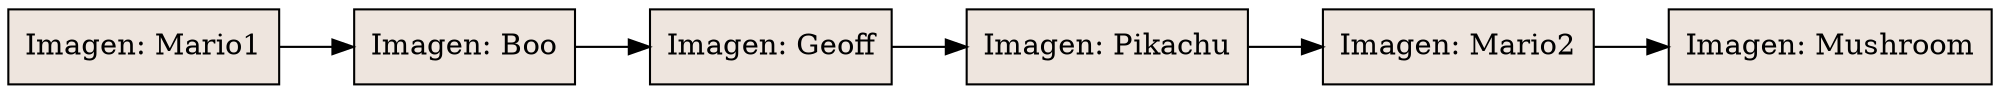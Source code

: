 digraph Pre {
rankdir = LR;
15969680[shape=record, style=filled, fillcolor=seashell2,label="Imagen: Mario1"];
15969680->15969720;
15969720[shape=record, style=filled, fillcolor=seashell2,label="Imagen: Boo"];
15969720->15969560;
15969560[shape=record, style=filled, fillcolor=seashell2,label="Imagen: Geoff"];
15969560->15969960;
15969960[shape=record, style=filled, fillcolor=seashell2,label="Imagen: Pikachu"];
15969960->15970160;
15970160[shape=record, style=filled, fillcolor=seashell2,label="Imagen: Mario2"];
15970160->15969600;
15969600[shape=record, style=filled, fillcolor=seashell2,label="Imagen: Mushroom"];
}
